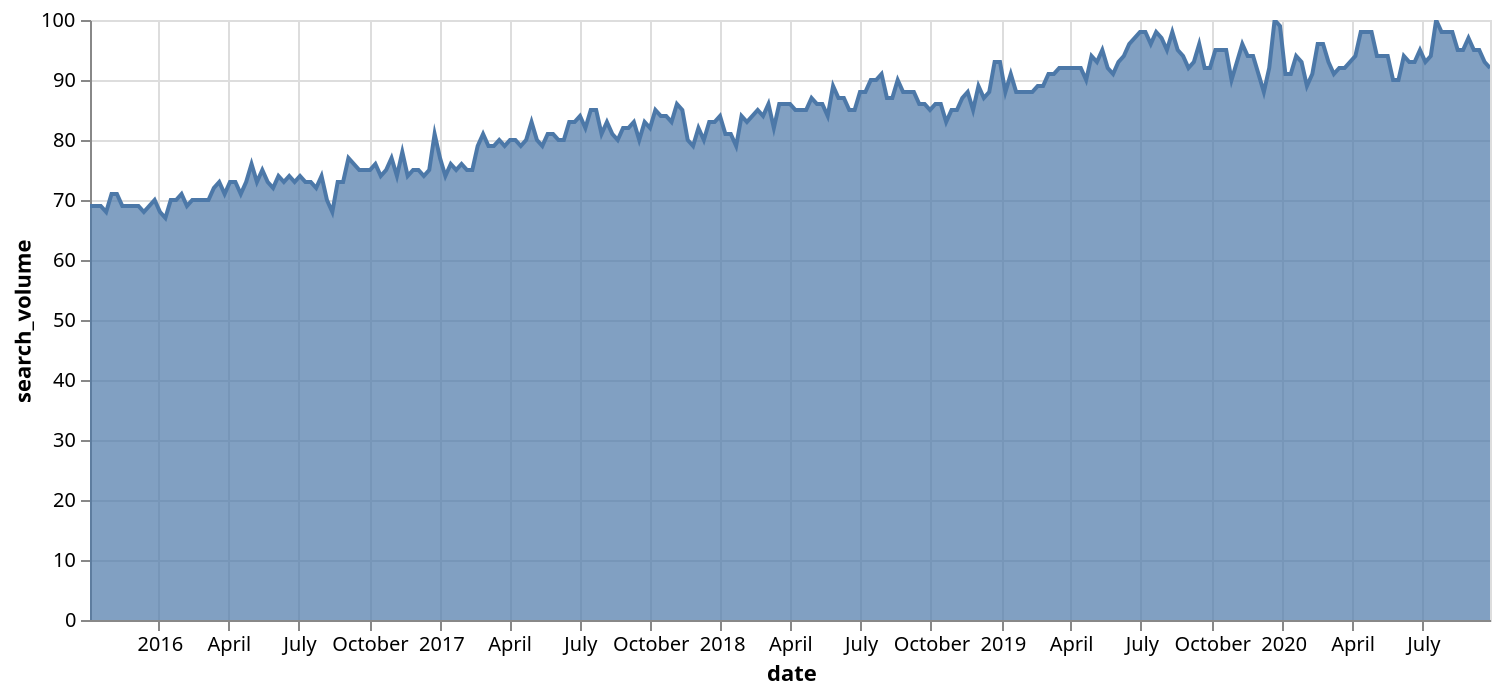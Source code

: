{"config": {"view": {"continuousWidth": 400, "continuousHeight": 300}}, "data": {"name": "data-3f8d719a60160209dce66476ca5a315a"}, "mark": {"type": "area", "line": true}, "encoding": {"x": {"type": "temporal", "field": "date"}, "y": {"type": "quantitative", "field": "search_volume"}}, "selection": {"selector001": {"type": "interval", "bind": "scales", "encodings": ["x", "y"]}}, "width": 700, "$schema": "https://vega.github.io/schema/vega-lite/v4.8.1.json", "datasets": {"data-3f8d719a60160209dce66476ca5a315a": [{"date": "2015-10-04T00:00:00", "search_volume": 69, "isPartial": "False"}, {"date": "2015-10-11T00:00:00", "search_volume": 69, "isPartial": "False"}, {"date": "2015-10-18T00:00:00", "search_volume": 69, "isPartial": "False"}, {"date": "2015-10-25T00:00:00", "search_volume": 68, "isPartial": "False"}, {"date": "2015-11-01T00:00:00", "search_volume": 71, "isPartial": "False"}, {"date": "2015-11-08T00:00:00", "search_volume": 71, "isPartial": "False"}, {"date": "2015-11-15T00:00:00", "search_volume": 69, "isPartial": "False"}, {"date": "2015-11-22T00:00:00", "search_volume": 69, "isPartial": "False"}, {"date": "2015-11-29T00:00:00", "search_volume": 69, "isPartial": "False"}, {"date": "2015-12-06T00:00:00", "search_volume": 69, "isPartial": "False"}, {"date": "2015-12-13T00:00:00", "search_volume": 68, "isPartial": "False"}, {"date": "2015-12-20T00:00:00", "search_volume": 69, "isPartial": "False"}, {"date": "2015-12-27T00:00:00", "search_volume": 70, "isPartial": "False"}, {"date": "2016-01-03T00:00:00", "search_volume": 68, "isPartial": "False"}, {"date": "2016-01-10T00:00:00", "search_volume": 67, "isPartial": "False"}, {"date": "2016-01-17T00:00:00", "search_volume": 70, "isPartial": "False"}, {"date": "2016-01-24T00:00:00", "search_volume": 70, "isPartial": "False"}, {"date": "2016-01-31T00:00:00", "search_volume": 71, "isPartial": "False"}, {"date": "2016-02-07T00:00:00", "search_volume": 69, "isPartial": "False"}, {"date": "2016-02-14T00:00:00", "search_volume": 70, "isPartial": "False"}, {"date": "2016-02-21T00:00:00", "search_volume": 70, "isPartial": "False"}, {"date": "2016-02-28T00:00:00", "search_volume": 70, "isPartial": "False"}, {"date": "2016-03-06T00:00:00", "search_volume": 70, "isPartial": "False"}, {"date": "2016-03-13T00:00:00", "search_volume": 72, "isPartial": "False"}, {"date": "2016-03-20T00:00:00", "search_volume": 73, "isPartial": "False"}, {"date": "2016-03-27T00:00:00", "search_volume": 71, "isPartial": "False"}, {"date": "2016-04-03T00:00:00", "search_volume": 73, "isPartial": "False"}, {"date": "2016-04-10T00:00:00", "search_volume": 73, "isPartial": "False"}, {"date": "2016-04-17T00:00:00", "search_volume": 71, "isPartial": "False"}, {"date": "2016-04-24T00:00:00", "search_volume": 73, "isPartial": "False"}, {"date": "2016-05-01T00:00:00", "search_volume": 76, "isPartial": "False"}, {"date": "2016-05-08T00:00:00", "search_volume": 73, "isPartial": "False"}, {"date": "2016-05-15T00:00:00", "search_volume": 75, "isPartial": "False"}, {"date": "2016-05-22T00:00:00", "search_volume": 73, "isPartial": "False"}, {"date": "2016-05-29T00:00:00", "search_volume": 72, "isPartial": "False"}, {"date": "2016-06-05T00:00:00", "search_volume": 74, "isPartial": "False"}, {"date": "2016-06-12T00:00:00", "search_volume": 73, "isPartial": "False"}, {"date": "2016-06-19T00:00:00", "search_volume": 74, "isPartial": "False"}, {"date": "2016-06-26T00:00:00", "search_volume": 73, "isPartial": "False"}, {"date": "2016-07-03T00:00:00", "search_volume": 74, "isPartial": "False"}, {"date": "2016-07-10T00:00:00", "search_volume": 73, "isPartial": "False"}, {"date": "2016-07-17T00:00:00", "search_volume": 73, "isPartial": "False"}, {"date": "2016-07-24T00:00:00", "search_volume": 72, "isPartial": "False"}, {"date": "2016-07-31T00:00:00", "search_volume": 74, "isPartial": "False"}, {"date": "2016-08-07T00:00:00", "search_volume": 70, "isPartial": "False"}, {"date": "2016-08-14T00:00:00", "search_volume": 68, "isPartial": "False"}, {"date": "2016-08-21T00:00:00", "search_volume": 73, "isPartial": "False"}, {"date": "2016-08-28T00:00:00", "search_volume": 73, "isPartial": "False"}, {"date": "2016-09-04T00:00:00", "search_volume": 77, "isPartial": "False"}, {"date": "2016-09-11T00:00:00", "search_volume": 76, "isPartial": "False"}, {"date": "2016-09-18T00:00:00", "search_volume": 75, "isPartial": "False"}, {"date": "2016-09-25T00:00:00", "search_volume": 75, "isPartial": "False"}, {"date": "2016-10-02T00:00:00", "search_volume": 75, "isPartial": "False"}, {"date": "2016-10-09T00:00:00", "search_volume": 76, "isPartial": "False"}, {"date": "2016-10-16T00:00:00", "search_volume": 74, "isPartial": "False"}, {"date": "2016-10-23T00:00:00", "search_volume": 75, "isPartial": "False"}, {"date": "2016-10-30T00:00:00", "search_volume": 77, "isPartial": "False"}, {"date": "2016-11-06T00:00:00", "search_volume": 74, "isPartial": "False"}, {"date": "2016-11-13T00:00:00", "search_volume": 78, "isPartial": "False"}, {"date": "2016-11-20T00:00:00", "search_volume": 74, "isPartial": "False"}, {"date": "2016-11-27T00:00:00", "search_volume": 75, "isPartial": "False"}, {"date": "2016-12-04T00:00:00", "search_volume": 75, "isPartial": "False"}, {"date": "2016-12-11T00:00:00", "search_volume": 74, "isPartial": "False"}, {"date": "2016-12-18T00:00:00", "search_volume": 75, "isPartial": "False"}, {"date": "2016-12-25T00:00:00", "search_volume": 81, "isPartial": "False"}, {"date": "2017-01-01T00:00:00", "search_volume": 77, "isPartial": "False"}, {"date": "2017-01-08T00:00:00", "search_volume": 74, "isPartial": "False"}, {"date": "2017-01-15T00:00:00", "search_volume": 76, "isPartial": "False"}, {"date": "2017-01-22T00:00:00", "search_volume": 75, "isPartial": "False"}, {"date": "2017-01-29T00:00:00", "search_volume": 76, "isPartial": "False"}, {"date": "2017-02-05T00:00:00", "search_volume": 75, "isPartial": "False"}, {"date": "2017-02-12T00:00:00", "search_volume": 75, "isPartial": "False"}, {"date": "2017-02-19T00:00:00", "search_volume": 79, "isPartial": "False"}, {"date": "2017-02-26T00:00:00", "search_volume": 81, "isPartial": "False"}, {"date": "2017-03-05T00:00:00", "search_volume": 79, "isPartial": "False"}, {"date": "2017-03-12T00:00:00", "search_volume": 79, "isPartial": "False"}, {"date": "2017-03-19T00:00:00", "search_volume": 80, "isPartial": "False"}, {"date": "2017-03-26T00:00:00", "search_volume": 79, "isPartial": "False"}, {"date": "2017-04-02T00:00:00", "search_volume": 80, "isPartial": "False"}, {"date": "2017-04-09T00:00:00", "search_volume": 80, "isPartial": "False"}, {"date": "2017-04-16T00:00:00", "search_volume": 79, "isPartial": "False"}, {"date": "2017-04-23T00:00:00", "search_volume": 80, "isPartial": "False"}, {"date": "2017-04-30T00:00:00", "search_volume": 83, "isPartial": "False"}, {"date": "2017-05-07T00:00:00", "search_volume": 80, "isPartial": "False"}, {"date": "2017-05-14T00:00:00", "search_volume": 79, "isPartial": "False"}, {"date": "2017-05-21T00:00:00", "search_volume": 81, "isPartial": "False"}, {"date": "2017-05-28T00:00:00", "search_volume": 81, "isPartial": "False"}, {"date": "2017-06-04T00:00:00", "search_volume": 80, "isPartial": "False"}, {"date": "2017-06-11T00:00:00", "search_volume": 80, "isPartial": "False"}, {"date": "2017-06-18T00:00:00", "search_volume": 83, "isPartial": "False"}, {"date": "2017-06-25T00:00:00", "search_volume": 83, "isPartial": "False"}, {"date": "2017-07-02T00:00:00", "search_volume": 84, "isPartial": "False"}, {"date": "2017-07-09T00:00:00", "search_volume": 82, "isPartial": "False"}, {"date": "2017-07-16T00:00:00", "search_volume": 85, "isPartial": "False"}, {"date": "2017-07-23T00:00:00", "search_volume": 85, "isPartial": "False"}, {"date": "2017-07-30T00:00:00", "search_volume": 81, "isPartial": "False"}, {"date": "2017-08-06T00:00:00", "search_volume": 83, "isPartial": "False"}, {"date": "2017-08-13T00:00:00", "search_volume": 81, "isPartial": "False"}, {"date": "2017-08-20T00:00:00", "search_volume": 80, "isPartial": "False"}, {"date": "2017-08-27T00:00:00", "search_volume": 82, "isPartial": "False"}, {"date": "2017-09-03T00:00:00", "search_volume": 82, "isPartial": "False"}, {"date": "2017-09-10T00:00:00", "search_volume": 83, "isPartial": "False"}, {"date": "2017-09-17T00:00:00", "search_volume": 80, "isPartial": "False"}, {"date": "2017-09-24T00:00:00", "search_volume": 83, "isPartial": "False"}, {"date": "2017-10-01T00:00:00", "search_volume": 82, "isPartial": "False"}, {"date": "2017-10-08T00:00:00", "search_volume": 85, "isPartial": "False"}, {"date": "2017-10-15T00:00:00", "search_volume": 84, "isPartial": "False"}, {"date": "2017-10-22T00:00:00", "search_volume": 84, "isPartial": "False"}, {"date": "2017-10-29T00:00:00", "search_volume": 83, "isPartial": "False"}, {"date": "2017-11-05T00:00:00", "search_volume": 86, "isPartial": "False"}, {"date": "2017-11-12T00:00:00", "search_volume": 85, "isPartial": "False"}, {"date": "2017-11-19T00:00:00", "search_volume": 80, "isPartial": "False"}, {"date": "2017-11-26T00:00:00", "search_volume": 79, "isPartial": "False"}, {"date": "2017-12-03T00:00:00", "search_volume": 82, "isPartial": "False"}, {"date": "2017-12-10T00:00:00", "search_volume": 80, "isPartial": "False"}, {"date": "2017-12-17T00:00:00", "search_volume": 83, "isPartial": "False"}, {"date": "2017-12-24T00:00:00", "search_volume": 83, "isPartial": "False"}, {"date": "2017-12-31T00:00:00", "search_volume": 84, "isPartial": "False"}, {"date": "2018-01-07T00:00:00", "search_volume": 81, "isPartial": "False"}, {"date": "2018-01-14T00:00:00", "search_volume": 81, "isPartial": "False"}, {"date": "2018-01-21T00:00:00", "search_volume": 79, "isPartial": "False"}, {"date": "2018-01-28T00:00:00", "search_volume": 84, "isPartial": "False"}, {"date": "2018-02-04T00:00:00", "search_volume": 83, "isPartial": "False"}, {"date": "2018-02-11T00:00:00", "search_volume": 84, "isPartial": "False"}, {"date": "2018-02-18T00:00:00", "search_volume": 85, "isPartial": "False"}, {"date": "2018-02-25T00:00:00", "search_volume": 84, "isPartial": "False"}, {"date": "2018-03-04T00:00:00", "search_volume": 86, "isPartial": "False"}, {"date": "2018-03-11T00:00:00", "search_volume": 82, "isPartial": "False"}, {"date": "2018-03-18T00:00:00", "search_volume": 86, "isPartial": "False"}, {"date": "2018-03-25T00:00:00", "search_volume": 86, "isPartial": "False"}, {"date": "2018-04-01T00:00:00", "search_volume": 86, "isPartial": "False"}, {"date": "2018-04-08T00:00:00", "search_volume": 85, "isPartial": "False"}, {"date": "2018-04-15T00:00:00", "search_volume": 85, "isPartial": "False"}, {"date": "2018-04-22T00:00:00", "search_volume": 85, "isPartial": "False"}, {"date": "2018-04-29T00:00:00", "search_volume": 87, "isPartial": "False"}, {"date": "2018-05-06T00:00:00", "search_volume": 86, "isPartial": "False"}, {"date": "2018-05-13T00:00:00", "search_volume": 86, "isPartial": "False"}, {"date": "2018-05-20T00:00:00", "search_volume": 84, "isPartial": "False"}, {"date": "2018-05-27T00:00:00", "search_volume": 89, "isPartial": "False"}, {"date": "2018-06-03T00:00:00", "search_volume": 87, "isPartial": "False"}, {"date": "2018-06-10T00:00:00", "search_volume": 87, "isPartial": "False"}, {"date": "2018-06-17T00:00:00", "search_volume": 85, "isPartial": "False"}, {"date": "2018-06-24T00:00:00", "search_volume": 85, "isPartial": "False"}, {"date": "2018-07-01T00:00:00", "search_volume": 88, "isPartial": "False"}, {"date": "2018-07-08T00:00:00", "search_volume": 88, "isPartial": "False"}, {"date": "2018-07-15T00:00:00", "search_volume": 90, "isPartial": "False"}, {"date": "2018-07-22T00:00:00", "search_volume": 90, "isPartial": "False"}, {"date": "2018-07-29T00:00:00", "search_volume": 91, "isPartial": "False"}, {"date": "2018-08-05T00:00:00", "search_volume": 87, "isPartial": "False"}, {"date": "2018-08-12T00:00:00", "search_volume": 87, "isPartial": "False"}, {"date": "2018-08-19T00:00:00", "search_volume": 90, "isPartial": "False"}, {"date": "2018-08-26T00:00:00", "search_volume": 88, "isPartial": "False"}, {"date": "2018-09-02T00:00:00", "search_volume": 88, "isPartial": "False"}, {"date": "2018-09-09T00:00:00", "search_volume": 88, "isPartial": "False"}, {"date": "2018-09-16T00:00:00", "search_volume": 86, "isPartial": "False"}, {"date": "2018-09-23T00:00:00", "search_volume": 86, "isPartial": "False"}, {"date": "2018-09-30T00:00:00", "search_volume": 85, "isPartial": "False"}, {"date": "2018-10-07T00:00:00", "search_volume": 86, "isPartial": "False"}, {"date": "2018-10-14T00:00:00", "search_volume": 86, "isPartial": "False"}, {"date": "2018-10-21T00:00:00", "search_volume": 83, "isPartial": "False"}, {"date": "2018-10-28T00:00:00", "search_volume": 85, "isPartial": "False"}, {"date": "2018-11-04T00:00:00", "search_volume": 85, "isPartial": "False"}, {"date": "2018-11-11T00:00:00", "search_volume": 87, "isPartial": "False"}, {"date": "2018-11-18T00:00:00", "search_volume": 88, "isPartial": "False"}, {"date": "2018-11-25T00:00:00", "search_volume": 85, "isPartial": "False"}, {"date": "2018-12-02T00:00:00", "search_volume": 89, "isPartial": "False"}, {"date": "2018-12-09T00:00:00", "search_volume": 87, "isPartial": "False"}, {"date": "2018-12-16T00:00:00", "search_volume": 88, "isPartial": "False"}, {"date": "2018-12-23T00:00:00", "search_volume": 93, "isPartial": "False"}, {"date": "2018-12-30T00:00:00", "search_volume": 93, "isPartial": "False"}, {"date": "2019-01-06T00:00:00", "search_volume": 88, "isPartial": "False"}, {"date": "2019-01-13T00:00:00", "search_volume": 91, "isPartial": "False"}, {"date": "2019-01-20T00:00:00", "search_volume": 88, "isPartial": "False"}, {"date": "2019-01-27T00:00:00", "search_volume": 88, "isPartial": "False"}, {"date": "2019-02-03T00:00:00", "search_volume": 88, "isPartial": "False"}, {"date": "2019-02-10T00:00:00", "search_volume": 88, "isPartial": "False"}, {"date": "2019-02-17T00:00:00", "search_volume": 89, "isPartial": "False"}, {"date": "2019-02-24T00:00:00", "search_volume": 89, "isPartial": "False"}, {"date": "2019-03-03T00:00:00", "search_volume": 91, "isPartial": "False"}, {"date": "2019-03-10T00:00:00", "search_volume": 91, "isPartial": "False"}, {"date": "2019-03-17T00:00:00", "search_volume": 92, "isPartial": "False"}, {"date": "2019-03-24T00:00:00", "search_volume": 92, "isPartial": "False"}, {"date": "2019-03-31T00:00:00", "search_volume": 92, "isPartial": "False"}, {"date": "2019-04-07T00:00:00", "search_volume": 92, "isPartial": "False"}, {"date": "2019-04-14T00:00:00", "search_volume": 92, "isPartial": "False"}, {"date": "2019-04-21T00:00:00", "search_volume": 90, "isPartial": "False"}, {"date": "2019-04-28T00:00:00", "search_volume": 94, "isPartial": "False"}, {"date": "2019-05-05T00:00:00", "search_volume": 93, "isPartial": "False"}, {"date": "2019-05-12T00:00:00", "search_volume": 95, "isPartial": "False"}, {"date": "2019-05-19T00:00:00", "search_volume": 92, "isPartial": "False"}, {"date": "2019-05-26T00:00:00", "search_volume": 91, "isPartial": "False"}, {"date": "2019-06-02T00:00:00", "search_volume": 93, "isPartial": "False"}, {"date": "2019-06-09T00:00:00", "search_volume": 94, "isPartial": "False"}, {"date": "2019-06-16T00:00:00", "search_volume": 96, "isPartial": "False"}, {"date": "2019-06-23T00:00:00", "search_volume": 97, "isPartial": "False"}, {"date": "2019-06-30T00:00:00", "search_volume": 98, "isPartial": "False"}, {"date": "2019-07-07T00:00:00", "search_volume": 98, "isPartial": "False"}, {"date": "2019-07-14T00:00:00", "search_volume": 96, "isPartial": "False"}, {"date": "2019-07-21T00:00:00", "search_volume": 98, "isPartial": "False"}, {"date": "2019-07-28T00:00:00", "search_volume": 97, "isPartial": "False"}, {"date": "2019-08-04T00:00:00", "search_volume": 95, "isPartial": "False"}, {"date": "2019-08-11T00:00:00", "search_volume": 98, "isPartial": "False"}, {"date": "2019-08-18T00:00:00", "search_volume": 95, "isPartial": "False"}, {"date": "2019-08-25T00:00:00", "search_volume": 94, "isPartial": "False"}, {"date": "2019-09-01T00:00:00", "search_volume": 92, "isPartial": "False"}, {"date": "2019-09-08T00:00:00", "search_volume": 93, "isPartial": "False"}, {"date": "2019-09-15T00:00:00", "search_volume": 96, "isPartial": "False"}, {"date": "2019-09-22T00:00:00", "search_volume": 92, "isPartial": "False"}, {"date": "2019-09-29T00:00:00", "search_volume": 92, "isPartial": "False"}, {"date": "2019-10-06T00:00:00", "search_volume": 95, "isPartial": "False"}, {"date": "2019-10-13T00:00:00", "search_volume": 95, "isPartial": "False"}, {"date": "2019-10-20T00:00:00", "search_volume": 95, "isPartial": "False"}, {"date": "2019-10-27T00:00:00", "search_volume": 90, "isPartial": "False"}, {"date": "2019-11-03T00:00:00", "search_volume": 93, "isPartial": "False"}, {"date": "2019-11-10T00:00:00", "search_volume": 96, "isPartial": "False"}, {"date": "2019-11-17T00:00:00", "search_volume": 94, "isPartial": "False"}, {"date": "2019-11-24T00:00:00", "search_volume": 94, "isPartial": "False"}, {"date": "2019-12-01T00:00:00", "search_volume": 91, "isPartial": "False"}, {"date": "2019-12-08T00:00:00", "search_volume": 88, "isPartial": "False"}, {"date": "2019-12-15T00:00:00", "search_volume": 92, "isPartial": "False"}, {"date": "2019-12-22T00:00:00", "search_volume": 100, "isPartial": "False"}, {"date": "2019-12-29T00:00:00", "search_volume": 99, "isPartial": "False"}, {"date": "2020-01-05T00:00:00", "search_volume": 91, "isPartial": "False"}, {"date": "2020-01-12T00:00:00", "search_volume": 91, "isPartial": "False"}, {"date": "2020-01-19T00:00:00", "search_volume": 94, "isPartial": "False"}, {"date": "2020-01-26T00:00:00", "search_volume": 93, "isPartial": "False"}, {"date": "2020-02-02T00:00:00", "search_volume": 89, "isPartial": "False"}, {"date": "2020-02-09T00:00:00", "search_volume": 91, "isPartial": "False"}, {"date": "2020-02-16T00:00:00", "search_volume": 96, "isPartial": "False"}, {"date": "2020-02-23T00:00:00", "search_volume": 96, "isPartial": "False"}, {"date": "2020-03-01T00:00:00", "search_volume": 93, "isPartial": "False"}, {"date": "2020-03-08T00:00:00", "search_volume": 91, "isPartial": "False"}, {"date": "2020-03-15T00:00:00", "search_volume": 92, "isPartial": "False"}, {"date": "2020-03-22T00:00:00", "search_volume": 92, "isPartial": "False"}, {"date": "2020-03-29T00:00:00", "search_volume": 93, "isPartial": "False"}, {"date": "2020-04-05T00:00:00", "search_volume": 94, "isPartial": "False"}, {"date": "2020-04-12T00:00:00", "search_volume": 98, "isPartial": "False"}, {"date": "2020-04-19T00:00:00", "search_volume": 98, "isPartial": "False"}, {"date": "2020-04-26T00:00:00", "search_volume": 98, "isPartial": "False"}, {"date": "2020-05-03T00:00:00", "search_volume": 94, "isPartial": "False"}, {"date": "2020-05-10T00:00:00", "search_volume": 94, "isPartial": "False"}, {"date": "2020-05-17T00:00:00", "search_volume": 94, "isPartial": "False"}, {"date": "2020-05-24T00:00:00", "search_volume": 90, "isPartial": "False"}, {"date": "2020-05-31T00:00:00", "search_volume": 90, "isPartial": "False"}, {"date": "2020-06-07T00:00:00", "search_volume": 94, "isPartial": "False"}, {"date": "2020-06-14T00:00:00", "search_volume": 93, "isPartial": "False"}, {"date": "2020-06-21T00:00:00", "search_volume": 93, "isPartial": "False"}, {"date": "2020-06-28T00:00:00", "search_volume": 95, "isPartial": "False"}, {"date": "2020-07-05T00:00:00", "search_volume": 93, "isPartial": "False"}, {"date": "2020-07-12T00:00:00", "search_volume": 94, "isPartial": "False"}, {"date": "2020-07-19T00:00:00", "search_volume": 100, "isPartial": "False"}, {"date": "2020-07-26T00:00:00", "search_volume": 98, "isPartial": "False"}, {"date": "2020-08-02T00:00:00", "search_volume": 98, "isPartial": "False"}, {"date": "2020-08-09T00:00:00", "search_volume": 98, "isPartial": "False"}, {"date": "2020-08-16T00:00:00", "search_volume": 95, "isPartial": "False"}, {"date": "2020-08-23T00:00:00", "search_volume": 95, "isPartial": "False"}, {"date": "2020-08-30T00:00:00", "search_volume": 97, "isPartial": "False"}, {"date": "2020-09-06T00:00:00", "search_volume": 95, "isPartial": "False"}, {"date": "2020-09-13T00:00:00", "search_volume": 95, "isPartial": "False"}, {"date": "2020-09-20T00:00:00", "search_volume": 93, "isPartial": "False"}, {"date": "2020-09-27T00:00:00", "search_volume": 92, "isPartial": "True"}]}}